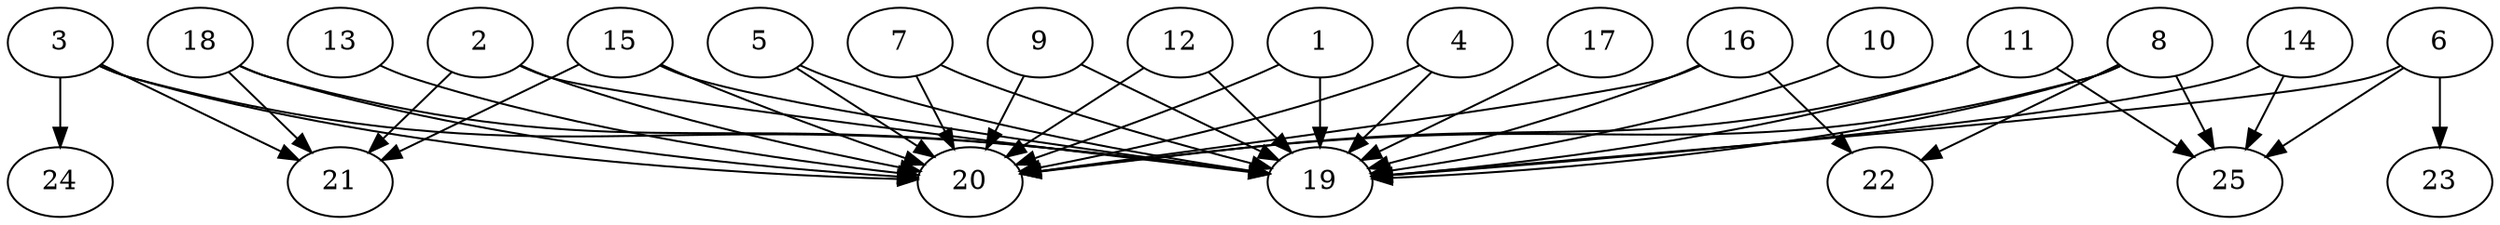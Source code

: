// DAG automatically generated by daggen at Thu Oct  3 14:00:39 2019
// ./daggen --dot -n 25 --ccr 0.3 --fat 0.9 --regular 0.9 --density 0.9 --mindata 5242880 --maxdata 52428800 
digraph G {
  1 [size="160040960", alpha="0.10", expect_size="48012288"] 
  1 -> 19 [size ="48012288"]
  1 -> 20 [size ="48012288"]
  2 [size="41690453", alpha="0.06", expect_size="12507136"] 
  2 -> 19 [size ="12507136"]
  2 -> 20 [size ="12507136"]
  2 -> 21 [size ="12507136"]
  3 [size="59422720", alpha="0.13", expect_size="17826816"] 
  3 -> 19 [size ="17826816"]
  3 -> 20 [size ="17826816"]
  3 -> 21 [size ="17826816"]
  3 -> 24 [size ="17826816"]
  4 [size="169362773", alpha="0.19", expect_size="50808832"] 
  4 -> 19 [size ="50808832"]
  4 -> 20 [size ="50808832"]
  5 [size="60480853", alpha="0.08", expect_size="18144256"] 
  5 -> 19 [size ="18144256"]
  5 -> 20 [size ="18144256"]
  6 [size="163420160", alpha="0.05", expect_size="49026048"] 
  6 -> 19 [size ="49026048"]
  6 -> 23 [size ="49026048"]
  6 -> 25 [size ="49026048"]
  7 [size="89852587", alpha="0.10", expect_size="26955776"] 
  7 -> 19 [size ="26955776"]
  7 -> 20 [size ="26955776"]
  8 [size="150521173", alpha="0.16", expect_size="45156352"] 
  8 -> 19 [size ="45156352"]
  8 -> 20 [size ="45156352"]
  8 -> 22 [size ="45156352"]
  8 -> 25 [size ="45156352"]
  9 [size="127047680", alpha="0.20", expect_size="38114304"] 
  9 -> 19 [size ="38114304"]
  9 -> 20 [size ="38114304"]
  10 [size="147933867", alpha="0.10", expect_size="44380160"] 
  10 -> 19 [size ="44380160"]
  11 [size="138506240", alpha="0.19", expect_size="41551872"] 
  11 -> 19 [size ="41551872"]
  11 -> 20 [size ="41551872"]
  11 -> 25 [size ="41551872"]
  12 [size="58726400", alpha="0.10", expect_size="17617920"] 
  12 -> 19 [size ="17617920"]
  12 -> 20 [size ="17617920"]
  13 [size="106557440", alpha="0.13", expect_size="31967232"] 
  13 -> 20 [size ="31967232"]
  14 [size="51193173", alpha="0.09", expect_size="15357952"] 
  14 -> 19 [size ="15357952"]
  14 -> 25 [size ="15357952"]
  15 [size="44677120", alpha="0.00", expect_size="13403136"] 
  15 -> 19 [size ="13403136"]
  15 -> 20 [size ="13403136"]
  15 -> 21 [size ="13403136"]
  16 [size="107093333", alpha="0.09", expect_size="32128000"] 
  16 -> 19 [size ="32128000"]
  16 -> 20 [size ="32128000"]
  16 -> 22 [size ="32128000"]
  17 [size="143800320", alpha="0.09", expect_size="43140096"] 
  17 -> 19 [size ="43140096"]
  18 [size="64904533", alpha="0.19", expect_size="19471360"] 
  18 -> 19 [size ="19471360"]
  18 -> 20 [size ="19471360"]
  18 -> 21 [size ="19471360"]
  19 [size="34054827", alpha="0.18", expect_size="10216448"] 
  20 [size="30904320", alpha="0.20", expect_size="9271296"] 
  21 [size="109472427", alpha="0.00", expect_size="32841728"] 
  22 [size="98795520", alpha="0.04", expect_size="29638656"] 
  23 [size="20957867", alpha="0.13", expect_size="6287360"] 
  24 [size="120016213", alpha="0.01", expect_size="36004864"] 
  25 [size="32815787", alpha="0.14", expect_size="9844736"] 
}
